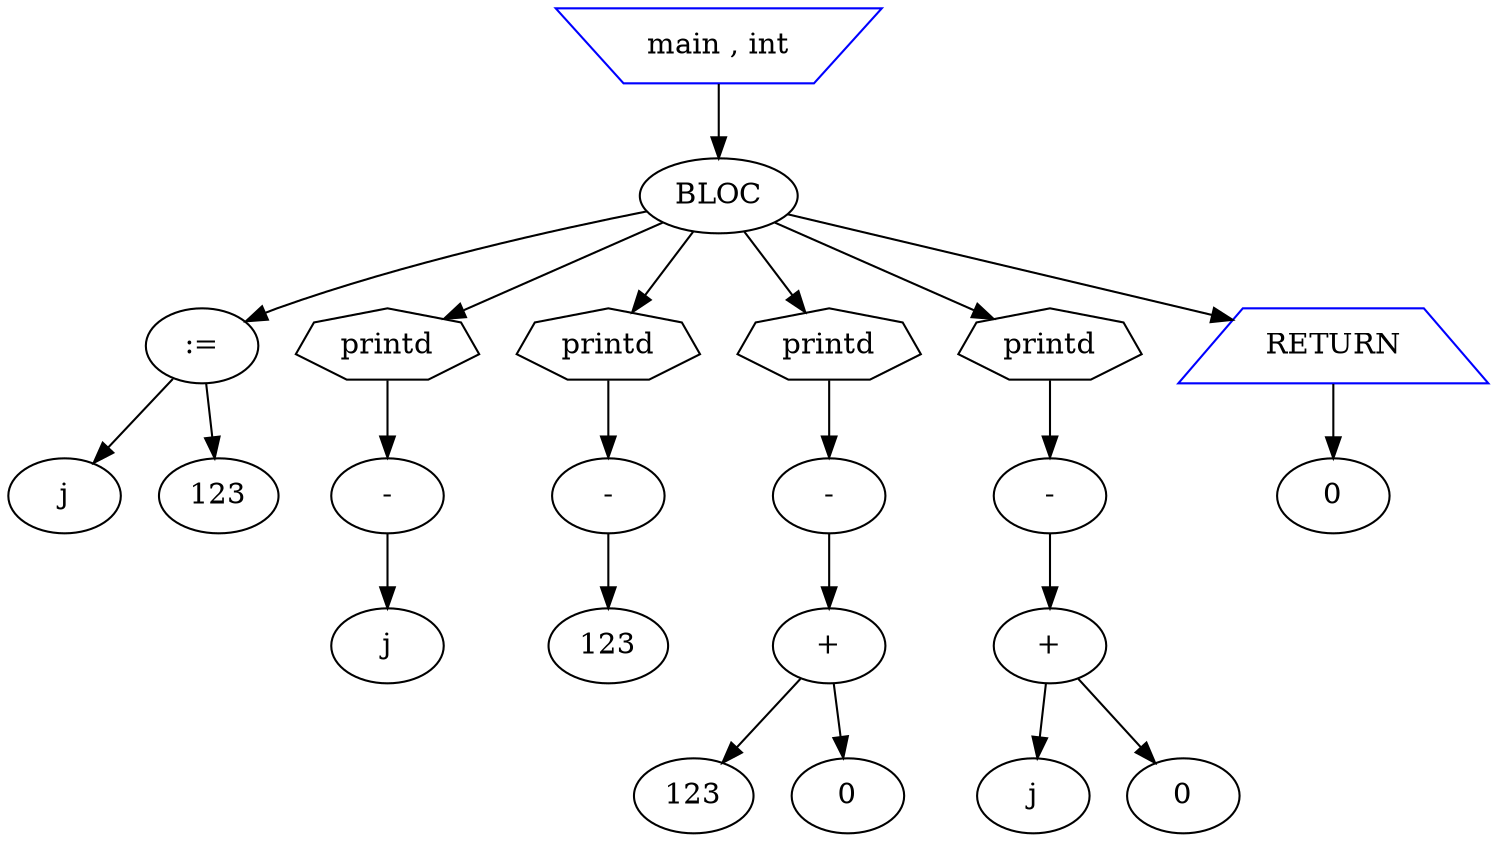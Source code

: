 digraph mon_graphe {

node_1 [label="main , int"shape=invtrapezium color=blue];
node_3 [label="BLOC"];
node_5 [label=":="];
node_6 [label="j"];
node_7 [label="123"];
node_9 [label="printd"shape=septagon];
node_10 [label="-"];
node_11 [label="j"];
node_14 [label="printd"shape=septagon];
node_15 [label="-"];
node_16 [label="123"];
node_19 [label="printd"shape=septagon];
node_20 [label="-"];
node_21 [label="+"];
node_22 [label="123"];
node_23 [label="0"];
node_27 [label="printd"shape=septagon];
node_28 [label="-"];
node_29 [label="+"];
node_30 [label="j"];
node_31 [label="0"];
node_35 [label="RETURN"shape=trapezium color=blue];
node_36 [label="0"];
node_1 -> node_3;
node_3 -> node_5;
node_3 -> node_9;
node_3 -> node_14;
node_3 -> node_19;
node_3 -> node_27;
node_3 -> node_35;
node_5 -> node_6;
node_5 -> node_7;
node_9 -> node_10;
node_10 -> node_11;
node_14 -> node_15;
node_15 -> node_16;
node_19 -> node_20;
node_20 -> node_21;
node_21 -> node_22;
node_21 -> node_23;
node_27 -> node_28;
node_28 -> node_29;
node_29 -> node_30;
node_29 -> node_31;
node_35 -> node_36;
}